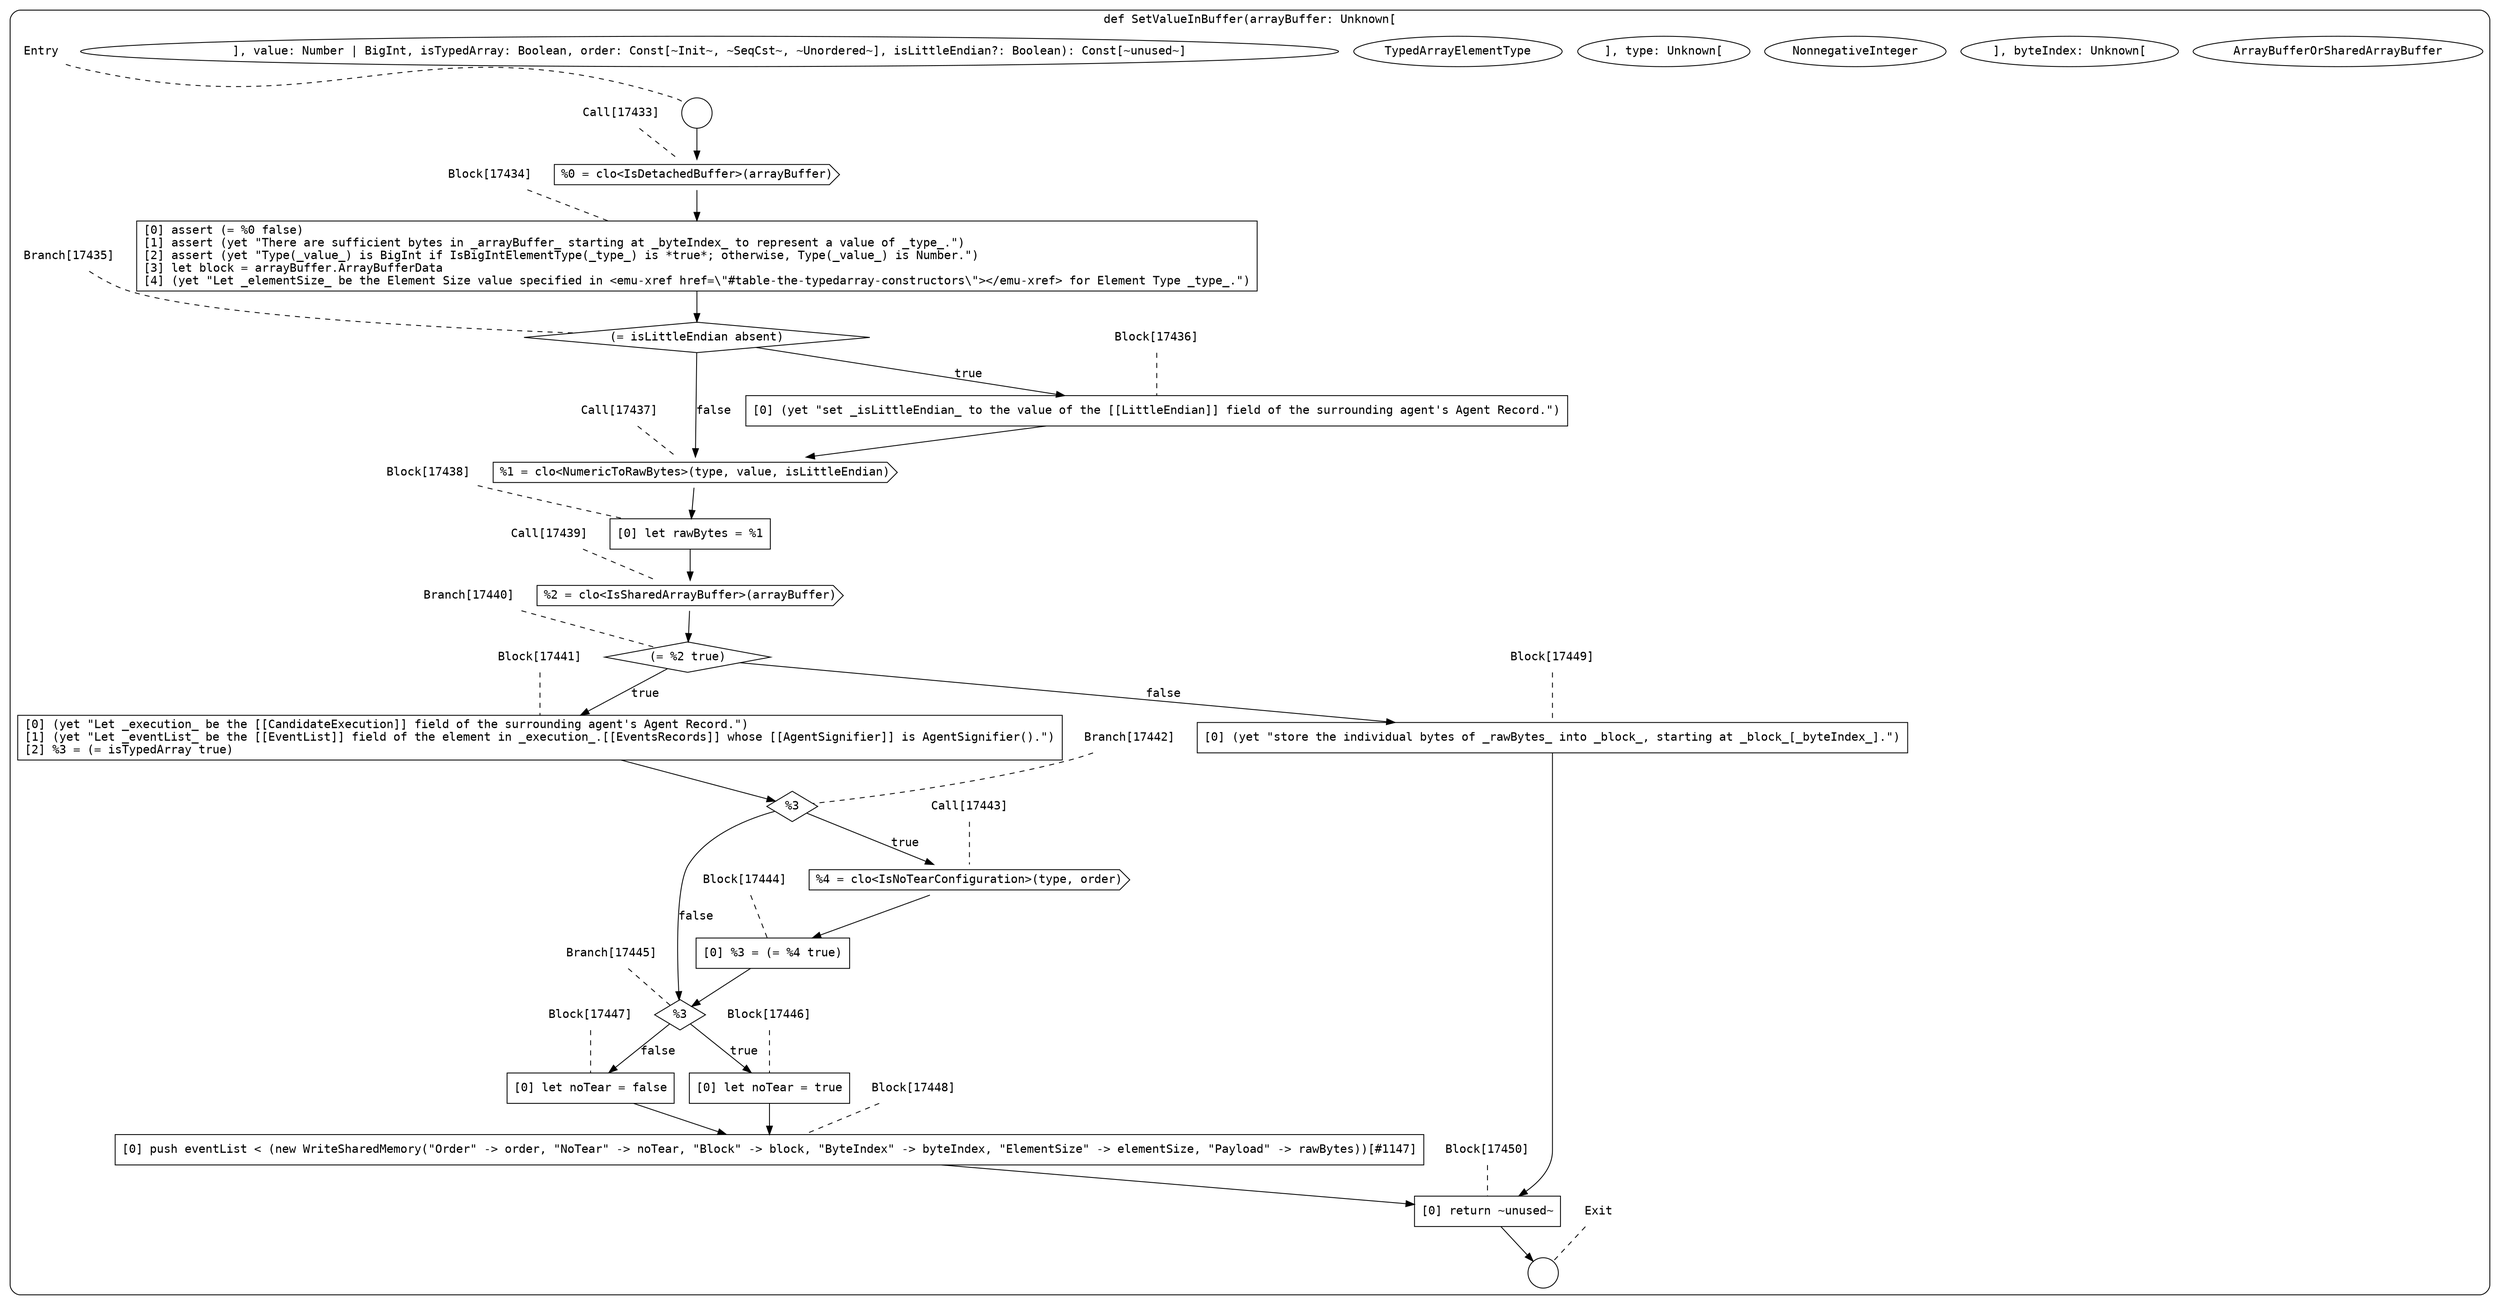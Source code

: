 digraph {
  graph [fontname = "Consolas"]
  node [fontname = "Consolas"]
  edge [fontname = "Consolas"]
  subgraph cluster2481 {
    label = "def SetValueInBuffer(arrayBuffer: Unknown["ArrayBufferOrSharedArrayBuffer"], byteIndex: Unknown["NonnegativeInteger"], type: Unknown["TypedArrayElementType"], value: Number | BigInt, isTypedArray: Boolean, order: Const[~Init~, ~SeqCst~, ~Unordered~], isLittleEndian?: Boolean): Const[~unused~]"
    style = rounded
    cluster2481_entry_name [shape=none, label=<<font color="black">Entry</font>>]
    cluster2481_entry_name -> cluster2481_entry [arrowhead=none, color="black", style=dashed]
    cluster2481_entry [shape=circle label=" " color="black" fillcolor="white" style=filled]
    cluster2481_entry -> node17433 [color="black"]
    cluster2481_exit_name [shape=none, label=<<font color="black">Exit</font>>]
    cluster2481_exit_name -> cluster2481_exit [arrowhead=none, color="black", style=dashed]
    cluster2481_exit [shape=circle label=" " color="black" fillcolor="white" style=filled]
    node17433_name [shape=none, label=<<font color="black">Call[17433]</font>>]
    node17433_name -> node17433 [arrowhead=none, color="black", style=dashed]
    node17433 [shape=cds, label=<<font color="black">%0 = clo&lt;IsDetachedBuffer&gt;(arrayBuffer)</font>> color="black" fillcolor="white", style=filled]
    node17433 -> node17434 [color="black"]
    node17434_name [shape=none, label=<<font color="black">Block[17434]</font>>]
    node17434_name -> node17434 [arrowhead=none, color="black", style=dashed]
    node17434 [shape=box, label=<<font color="black">[0] assert (= %0 false)<BR ALIGN="LEFT"/>[1] assert (yet &quot;There are sufficient bytes in _arrayBuffer_ starting at _byteIndex_ to represent a value of _type_.&quot;)<BR ALIGN="LEFT"/>[2] assert (yet &quot;Type(_value_) is BigInt if IsBigIntElementType(_type_) is *true*; otherwise, Type(_value_) is Number.&quot;)<BR ALIGN="LEFT"/>[3] let block = arrayBuffer.ArrayBufferData<BR ALIGN="LEFT"/>[4] (yet &quot;Let _elementSize_ be the Element Size value specified in &lt;emu-xref href=\&quot;#table-the-typedarray-constructors\&quot;&gt;&lt;/emu-xref&gt; for Element Type _type_.&quot;)<BR ALIGN="LEFT"/></font>> color="black" fillcolor="white", style=filled]
    node17434 -> node17435 [color="black"]
    node17435_name [shape=none, label=<<font color="black">Branch[17435]</font>>]
    node17435_name -> node17435 [arrowhead=none, color="black", style=dashed]
    node17435 [shape=diamond, label=<<font color="black">(= isLittleEndian absent)</font>> color="black" fillcolor="white", style=filled]
    node17435 -> node17436 [label=<<font color="black">true</font>> color="black"]
    node17435 -> node17437 [label=<<font color="black">false</font>> color="black"]
    node17436_name [shape=none, label=<<font color="black">Block[17436]</font>>]
    node17436_name -> node17436 [arrowhead=none, color="black", style=dashed]
    node17436 [shape=box, label=<<font color="black">[0] (yet &quot;set _isLittleEndian_ to the value of the [[LittleEndian]] field of the surrounding agent's Agent Record.&quot;)<BR ALIGN="LEFT"/></font>> color="black" fillcolor="white", style=filled]
    node17436 -> node17437 [color="black"]
    node17437_name [shape=none, label=<<font color="black">Call[17437]</font>>]
    node17437_name -> node17437 [arrowhead=none, color="black", style=dashed]
    node17437 [shape=cds, label=<<font color="black">%1 = clo&lt;NumericToRawBytes&gt;(type, value, isLittleEndian)</font>> color="black" fillcolor="white", style=filled]
    node17437 -> node17438 [color="black"]
    node17438_name [shape=none, label=<<font color="black">Block[17438]</font>>]
    node17438_name -> node17438 [arrowhead=none, color="black", style=dashed]
    node17438 [shape=box, label=<<font color="black">[0] let rawBytes = %1<BR ALIGN="LEFT"/></font>> color="black" fillcolor="white", style=filled]
    node17438 -> node17439 [color="black"]
    node17439_name [shape=none, label=<<font color="black">Call[17439]</font>>]
    node17439_name -> node17439 [arrowhead=none, color="black", style=dashed]
    node17439 [shape=cds, label=<<font color="black">%2 = clo&lt;IsSharedArrayBuffer&gt;(arrayBuffer)</font>> color="black" fillcolor="white", style=filled]
    node17439 -> node17440 [color="black"]
    node17440_name [shape=none, label=<<font color="black">Branch[17440]</font>>]
    node17440_name -> node17440 [arrowhead=none, color="black", style=dashed]
    node17440 [shape=diamond, label=<<font color="black">(= %2 true)</font>> color="black" fillcolor="white", style=filled]
    node17440 -> node17441 [label=<<font color="black">true</font>> color="black"]
    node17440 -> node17449 [label=<<font color="black">false</font>> color="black"]
    node17441_name [shape=none, label=<<font color="black">Block[17441]</font>>]
    node17441_name -> node17441 [arrowhead=none, color="black", style=dashed]
    node17441 [shape=box, label=<<font color="black">[0] (yet &quot;Let _execution_ be the [[CandidateExecution]] field of the surrounding agent's Agent Record.&quot;)<BR ALIGN="LEFT"/>[1] (yet &quot;Let _eventList_ be the [[EventList]] field of the element in _execution_.[[EventsRecords]] whose [[AgentSignifier]] is AgentSignifier().&quot;)<BR ALIGN="LEFT"/>[2] %3 = (= isTypedArray true)<BR ALIGN="LEFT"/></font>> color="black" fillcolor="white", style=filled]
    node17441 -> node17442 [color="black"]
    node17449_name [shape=none, label=<<font color="black">Block[17449]</font>>]
    node17449_name -> node17449 [arrowhead=none, color="black", style=dashed]
    node17449 [shape=box, label=<<font color="black">[0] (yet &quot;store the individual bytes of _rawBytes_ into _block_, starting at _block_[_byteIndex_].&quot;)<BR ALIGN="LEFT"/></font>> color="black" fillcolor="white", style=filled]
    node17449 -> node17450 [color="black"]
    node17442_name [shape=none, label=<<font color="black">Branch[17442]</font>>]
    node17442_name -> node17442 [arrowhead=none, color="black", style=dashed]
    node17442 [shape=diamond, label=<<font color="black">%3</font>> color="black" fillcolor="white", style=filled]
    node17442 -> node17443 [label=<<font color="black">true</font>> color="black"]
    node17442 -> node17445 [label=<<font color="black">false</font>> color="black"]
    node17450_name [shape=none, label=<<font color="black">Block[17450]</font>>]
    node17450_name -> node17450 [arrowhead=none, color="black", style=dashed]
    node17450 [shape=box, label=<<font color="black">[0] return ~unused~<BR ALIGN="LEFT"/></font>> color="black" fillcolor="white", style=filled]
    node17450 -> cluster2481_exit [color="black"]
    node17443_name [shape=none, label=<<font color="black">Call[17443]</font>>]
    node17443_name -> node17443 [arrowhead=none, color="black", style=dashed]
    node17443 [shape=cds, label=<<font color="black">%4 = clo&lt;IsNoTearConfiguration&gt;(type, order)</font>> color="black" fillcolor="white", style=filled]
    node17443 -> node17444 [color="black"]
    node17445_name [shape=none, label=<<font color="black">Branch[17445]</font>>]
    node17445_name -> node17445 [arrowhead=none, color="black", style=dashed]
    node17445 [shape=diamond, label=<<font color="black">%3</font>> color="black" fillcolor="white", style=filled]
    node17445 -> node17446 [label=<<font color="black">true</font>> color="black"]
    node17445 -> node17447 [label=<<font color="black">false</font>> color="black"]
    node17444_name [shape=none, label=<<font color="black">Block[17444]</font>>]
    node17444_name -> node17444 [arrowhead=none, color="black", style=dashed]
    node17444 [shape=box, label=<<font color="black">[0] %3 = (= %4 true)<BR ALIGN="LEFT"/></font>> color="black" fillcolor="white", style=filled]
    node17444 -> node17445 [color="black"]
    node17446_name [shape=none, label=<<font color="black">Block[17446]</font>>]
    node17446_name -> node17446 [arrowhead=none, color="black", style=dashed]
    node17446 [shape=box, label=<<font color="black">[0] let noTear = true<BR ALIGN="LEFT"/></font>> color="black" fillcolor="white", style=filled]
    node17446 -> node17448 [color="black"]
    node17447_name [shape=none, label=<<font color="black">Block[17447]</font>>]
    node17447_name -> node17447 [arrowhead=none, color="black", style=dashed]
    node17447 [shape=box, label=<<font color="black">[0] let noTear = false<BR ALIGN="LEFT"/></font>> color="black" fillcolor="white", style=filled]
    node17447 -> node17448 [color="black"]
    node17448_name [shape=none, label=<<font color="black">Block[17448]</font>>]
    node17448_name -> node17448 [arrowhead=none, color="black", style=dashed]
    node17448 [shape=box, label=<<font color="black">[0] push eventList &lt; (new WriteSharedMemory(&quot;Order&quot; -&gt; order, &quot;NoTear&quot; -&gt; noTear, &quot;Block&quot; -&gt; block, &quot;ByteIndex&quot; -&gt; byteIndex, &quot;ElementSize&quot; -&gt; elementSize, &quot;Payload&quot; -&gt; rawBytes))[#1147]<BR ALIGN="LEFT"/></font>> color="black" fillcolor="white", style=filled]
    node17448 -> node17450 [color="black"]
  }
}